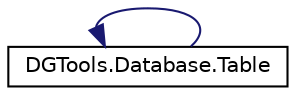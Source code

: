 digraph "Graphical Class Hierarchy"
{
 // LATEX_PDF_SIZE
  edge [fontname="Helvetica",fontsize="10",labelfontname="Helvetica",labelfontsize="10"];
  node [fontname="Helvetica",fontsize="10",shape=record];
  rankdir="LR";
  Node1 [label="DGTools.Database.Table",height=0.2,width=0.4,color="black", fillcolor="white", style="filled",URL="$class_d_g_tools_1_1_database_1_1_table.html",tooltip=" "];
  Node1 -> Node1 [dir="back",color="midnightblue",fontsize="10",style="solid",fontname="Helvetica"];
}
